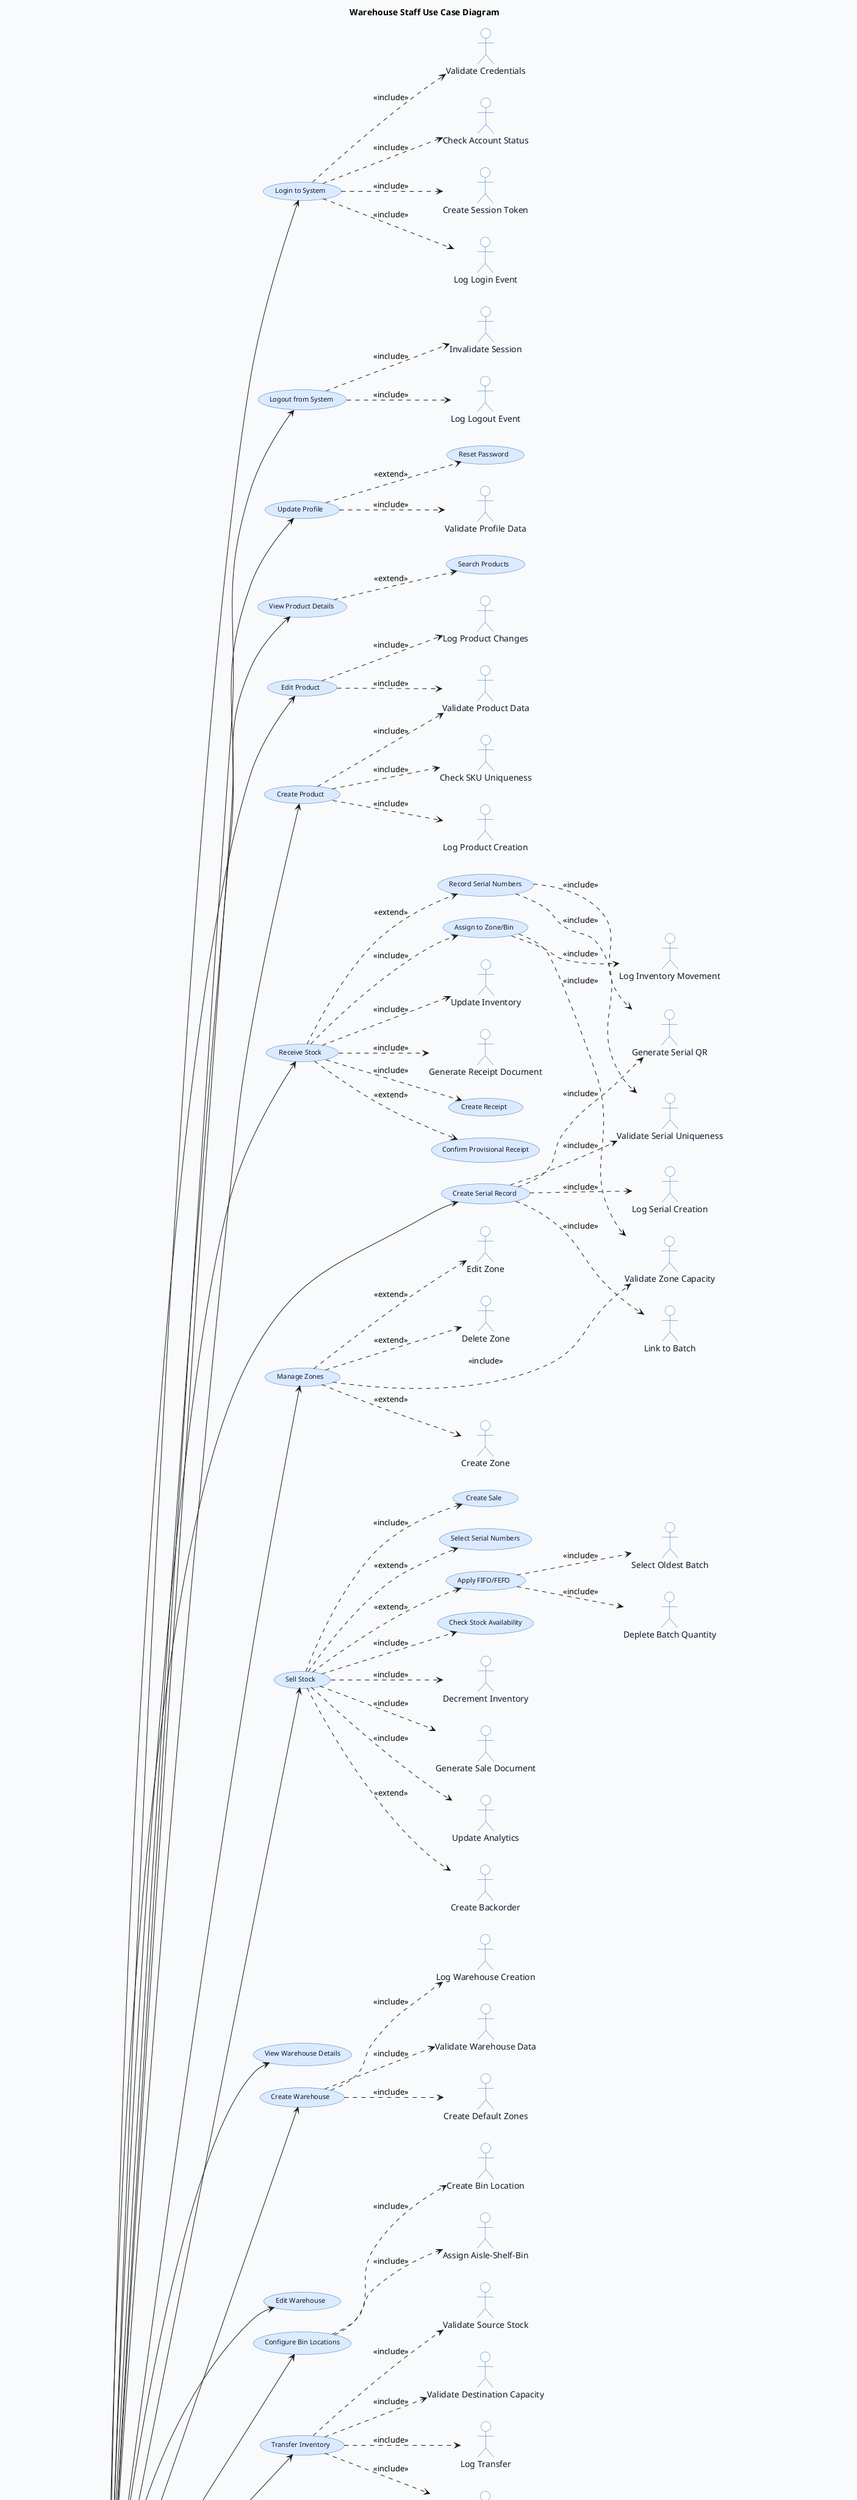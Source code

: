 @startuml warehouse-staff-usecase
title Warehouse Staff Use Case Diagram
left to right direction

skinparam backgroundColor #f8fafc
skinparam componentStyle uml2
skinparam usecase {
  BackgroundColor #dbeafe
  BorderColor #2b6cb0
  FontColor #0f172a
  FontSize 11
}
skinparam actor {
  BackgroundColor #ffffff
  BorderColor #2b6cb0
  FontColor #0f172a
}

actor "Warehouse Staff\n(role: staff)" as Staff #2b6cb0

' Authentication & Profile
usecase "Login to System" as UC_Login
usecase "Logout from System" as UC_Logout
usecase "Update Profile" as UC_UpdateProfile
usecase "Reset Password" as UC_ResetPassword

' Product Management
usecase "View Product Details" as UC_ViewProduct
usecase "Create Product" as UC_CreateProduct
usecase "Edit Product" as UC_EditProduct
usecase "Search Products" as UC_SearchProduct

' Receive Stock Operations
usecase "Receive Stock" as UC_ReceiveStock
usecase "Create Receipt" as UC_CreateReceipt
usecase "Confirm Provisional Receipt" as UC_ConfirmReceipt
usecase "Record Serial Numbers" as UC_RecordSerial
usecase "Assign to Zone/Bin" as UC_AssignZone

' Sell Stock Operations
usecase "Sell Stock" as UC_SellStock
usecase "Create Sale" as UC_CreateSale
usecase "Select Serial Numbers" as UC_SelectSerial
usecase "Apply FIFO/FEFO" as UC_ApplyFIFO
usecase "Check Stock Availability" as UC_CheckStock

' Warehouse Management
usecase "View Warehouse Details" as UC_ViewWarehouse
usecase "Create Warehouse" as UC_CreateWarehouse
usecase "Edit Warehouse" as UC_EditWarehouse
usecase "Manage Zones" as UC_ManageZones
usecase "Configure Bin Locations" as UC_ConfigureBins
usecase "Transfer Inventory" as UC_TransferInventory

' Supplier Management
usecase "View Supplier Details" as UC_ViewSupplier
usecase "Create Supplier" as UC_CreateSupplier
usecase "Edit Supplier" as UC_EditSupplier
usecase "Toggle Supplier Status" as UC_ToggleSupplier

' QR Code Operations
usecase "Generate Product QR" as UC_GenProductQR
usecase "Generate Location QR" as UC_GenLocationQR
usecase "Scan QR Code" as UC_ScanQR
usecase "Bulk Generate QR" as UC_BulkQR

' Serialized Inventory Tracking
usecase "Create Serial Record" as UC_CreateSerial
usecase "Lookup Serial Number" as UC_LookupSerial
usecase "Move Serial" as UC_MoveSerial
usecase "Update Serial Status" as UC_UpdateSerial
usecase "View Serial History" as UC_ViewSerialHistory

' Batch Management
usecase "Create Batch" as UC_CreateBatch
usecase "View Expiring Batches" as UC_ViewExpiring
usecase "Track Batch Movement" as UC_TrackBatch

' Analytics & Reports
usecase "View Dashboard" as UC_ViewDashboard
usecase "View Warehouse Analytics" as UC_ViewWarehouseAnalytics
usecase "View Receipt Analytics" as UC_ViewReceiptAnalytics
usecase "View Stock Alerts" as UC_ViewAlerts
usecase "Export Reports" as UC_ExportReports

' View Receipts
usecase "View Receipt List" as UC_ViewReceipts
usecase "View Receipt Details" as UC_ViewReceiptDetails

' === Include/Extend Relationships ===

' Authentication includes
UC_Login ..> "Validate Credentials" : <<include>>
UC_Login ..> "Check Account Status" : <<include>>
UC_Login ..> "Create Session Token" : <<include>>
UC_Login ..> "Log Login Event" : <<include>>

UC_Logout ..> "Invalidate Session" : <<include>>
UC_Logout ..> "Log Logout Event" : <<include>>

UC_UpdateProfile ..> "Validate Profile Data" : <<include>>
UC_UpdateProfile ..> UC_ResetPassword : <<extend>>

' Product Management includes
UC_CreateProduct ..> "Validate Product Data" : <<include>>
UC_CreateProduct ..> "Check SKU Uniqueness" : <<include>>
UC_CreateProduct ..> "Log Product Creation" : <<include>>

UC_EditProduct ..> "Validate Product Data" : <<include>>
UC_EditProduct ..> "Log Product Changes" : <<include>>

UC_ViewProduct ..> UC_SearchProduct : <<extend>>

' Receive Stock includes
UC_ReceiveStock ..> UC_CreateReceipt : <<include>>
UC_ReceiveStock ..> UC_AssignZone : <<include>>
UC_ReceiveStock ..> "Update Inventory" : <<include>>
UC_ReceiveStock ..> "Generate Receipt Document" : <<include>>
UC_ReceiveStock ..> UC_RecordSerial : <<extend>>
UC_ReceiveStock ..> UC_ConfirmReceipt : <<extend>>

UC_RecordSerial ..> "Validate Serial Uniqueness" : <<include>>
UC_RecordSerial ..> "Generate Serial QR" : <<include>>

UC_AssignZone ..> "Validate Zone Capacity" : <<include>>
UC_AssignZone ..> "Log Inventory Movement" : <<include>>

' Sell Stock includes
UC_SellStock ..> UC_CreateSale : <<include>>
UC_SellStock ..> UC_CheckStock : <<include>>
UC_SellStock ..> "Decrement Inventory" : <<include>>
UC_SellStock ..> "Generate Sale Document" : <<include>>
UC_SellStock ..> "Update Analytics" : <<include>>
UC_SellStock ..> UC_SelectSerial : <<extend>>
UC_SellStock ..> UC_ApplyFIFO : <<extend>>
UC_SellStock ..> "Create Backorder" : <<extend>>

UC_ApplyFIFO ..> "Select Oldest Batch" : <<include>>
UC_ApplyFIFO ..> "Deplete Batch Quantity" : <<include>>

' Warehouse Management includes
UC_CreateWarehouse ..> "Validate Warehouse Data" : <<include>>
UC_CreateWarehouse ..> "Create Default Zones" : <<include>>
UC_CreateWarehouse ..> "Log Warehouse Creation" : <<include>>

UC_ManageZones ..> "Create Zone" : <<extend>>
UC_ManageZones ..> "Edit Zone" : <<extend>>
UC_ManageZones ..> "Delete Zone" : <<extend>>
UC_ManageZones ..> "Validate Zone Capacity" : <<include>>

UC_ConfigureBins ..> "Create Bin Location" : <<include>>
UC_ConfigureBins ..> "Assign Aisle-Shelf-Bin" : <<include>>

UC_TransferInventory ..> "Validate Source Stock" : <<include>>
UC_TransferInventory ..> "Validate Destination Capacity" : <<include>>
UC_TransferInventory ..> "Log Transfer" : <<include>>
UC_TransferInventory ..> "Update Inventory Locations" : <<include>>

' Supplier Management includes
UC_CreateSupplier ..> "Validate Supplier Data" : <<include>>
UC_CreateSupplier ..> "Log Supplier Creation" : <<include>>

UC_EditSupplier ..> "Validate Supplier Data" : <<include>>
UC_EditSupplier ..> "Log Supplier Changes" : <<include>>
UC_EditSupplier ..> UC_ToggleSupplier : <<extend>>

' QR Code includes
UC_ScanQR ..> "Parse QR Payload" : <<include>>
UC_ScanQR ..> "Validate QR Freshness" : <<include>>
UC_ScanQR ..> "Display Quick Actions" : <<include>>

UC_GenProductQR ..> "Embed Version/Nonce" : <<include>>
UC_GenProductQR ..> "Generate QR Image" : <<include>>

UC_GenLocationQR ..> "Embed Version/Nonce" : <<include>>
UC_GenLocationQR ..> "Generate QR Image" : <<include>>

UC_BulkQR ..> "Generate Multiple QR" : <<include>>
UC_BulkQR ..> "Export for Printing" : <<include>>

' Serialized Inventory includes
UC_CreateSerial ..> "Validate Serial Uniqueness" : <<include>>
UC_CreateSerial ..> "Link to Batch" : <<include>>
UC_CreateSerial ..> "Generate Serial QR" : <<include>>
UC_CreateSerial ..> "Log Serial Creation" : <<include>>

UC_MoveSerial ..> "Validate Location" : <<include>>
UC_MoveSerial ..> "Log Serial Movement" : <<include>>

UC_UpdateSerial ..> "Validate Status Transition" : <<include>>
UC_UpdateSerial ..> "Log Status Change" : <<include>>

UC_LookupSerial ..> UC_ViewSerialHistory : <<extend>>

' Batch Management includes
UC_CreateBatch ..> "Validate Batch Data" : <<include>>
UC_CreateBatch ..> "Track Expiry Date" : <<include>>
UC_CreateBatch ..> "Generate Batch QR" : <<include>>

UC_ViewExpiring ..> "Sort by Expiry Date" : <<include>>
UC_ViewExpiring ..> "Filter by Warehouse" : <<include>>

' Analytics includes
UC_ViewDashboard ..> "Display KPIs" : <<include>>
UC_ViewDashboard ..> "Render Charts" : <<include>>
UC_ViewDashboard ..> "Apply Date Filters" : <<extend>>

UC_ViewWarehouseAnalytics ..> "Calculate Zone Utilization" : <<include>>
UC_ViewWarehouseAnalytics ..> "Display Throughput Metrics" : <<include>>

UC_ViewReceiptAnalytics ..> "Calculate Volume Trends" : <<include>>
UC_ViewReceiptAnalytics ..> "Calculate Value Trends" : <<include>>

UC_ExportReports ..> "Export to CSV" : <<extend>>
UC_ExportReports ..> "Export to Excel" : <<extend>>
UC_ExportReports ..> "Export to PDF" : <<extend>>

' View Receipts includes
UC_ViewReceipts ..> "Filter by Date Range" : <<extend>>
UC_ViewReceipts ..> "Filter by Type" : <<extend>>
UC_ViewReceipts ..> UC_ViewReceiptDetails : <<extend>>

UC_ViewReceiptDetails ..> UC_ExportReports : <<extend>>

' === Actor Relationships ===

' Authentication
Staff --> UC_Login
Staff --> UC_Logout
Staff --> UC_UpdateProfile

' Product Management
Staff --> UC_ViewProduct
Staff --> UC_CreateProduct
Staff --> UC_EditProduct

' Inventory Operations
Staff --> UC_ReceiveStock
Staff --> UC_SellStock

' Warehouse Management
Staff --> UC_ViewWarehouse
Staff --> UC_CreateWarehouse
Staff --> UC_EditWarehouse
Staff --> UC_ManageZones
Staff --> UC_ConfigureBins
Staff --> UC_TransferInventory

' Supplier Management
Staff --> UC_ViewSupplier
Staff --> UC_CreateSupplier
Staff --> UC_EditSupplier

' QR Code Operations
Staff --> UC_GenProductQR
Staff --> UC_GenLocationQR
Staff --> UC_ScanQR
Staff --> UC_BulkQR

' Serialized Inventory
Staff --> UC_CreateSerial
Staff --> UC_LookupSerial
Staff --> UC_MoveSerial
Staff --> UC_UpdateSerial

' Batch Management
Staff --> UC_CreateBatch
Staff --> UC_ViewExpiring
Staff --> UC_TrackBatch

' Analytics & Reports
Staff --> UC_ViewDashboard
Staff --> UC_ViewWarehouseAnalytics
Staff --> UC_ViewReceiptAnalytics
Staff --> UC_ViewAlerts

' View Receipts
Staff --> UC_ViewReceipts

rectangle "CRUD Operations\n• Create, Edit, View\n• Cannot Delete\n• Toggle Status\n• Track History" as CRUDNote #dbeafe

note top of CRUDNote
  **Warehouse Staff Capabilities:**
  
  **Inventory Operations:**
  • Receive and sell stock with full tracking
  • Serial number and batch management
  • Zone and bin assignment
  • FIFO/FEFO strategies
  
  **Warehouse Management:**
  • Create and edit warehouses
  • Manage zones and bin locations
  • Transfer inventory between locations
  • View warehouse analytics
  
  **Product & Supplier:**
  • Create and edit products
  • Create and edit suppliers
  • View details and search
  
  **QR Operations:**
  • Generate QR codes (product, location, batch, serial)
  • Scan QR codes with quick actions
  • Bulk QR generation
  
  **Analytics & Reporting:**
  • View dashboards and KPIs
  • View warehouse analytics
  • View receipt analytics
  • Export reports in multiple formats
  
  **Limitations:**
  • Cannot delete products, receipts, or suppliers
  • Cannot manage users or sessions
  • Cannot access admin-only functions
  
  **Role:** staff
  **Middleware:** isStaffOrAdmin
end note

@enduml
